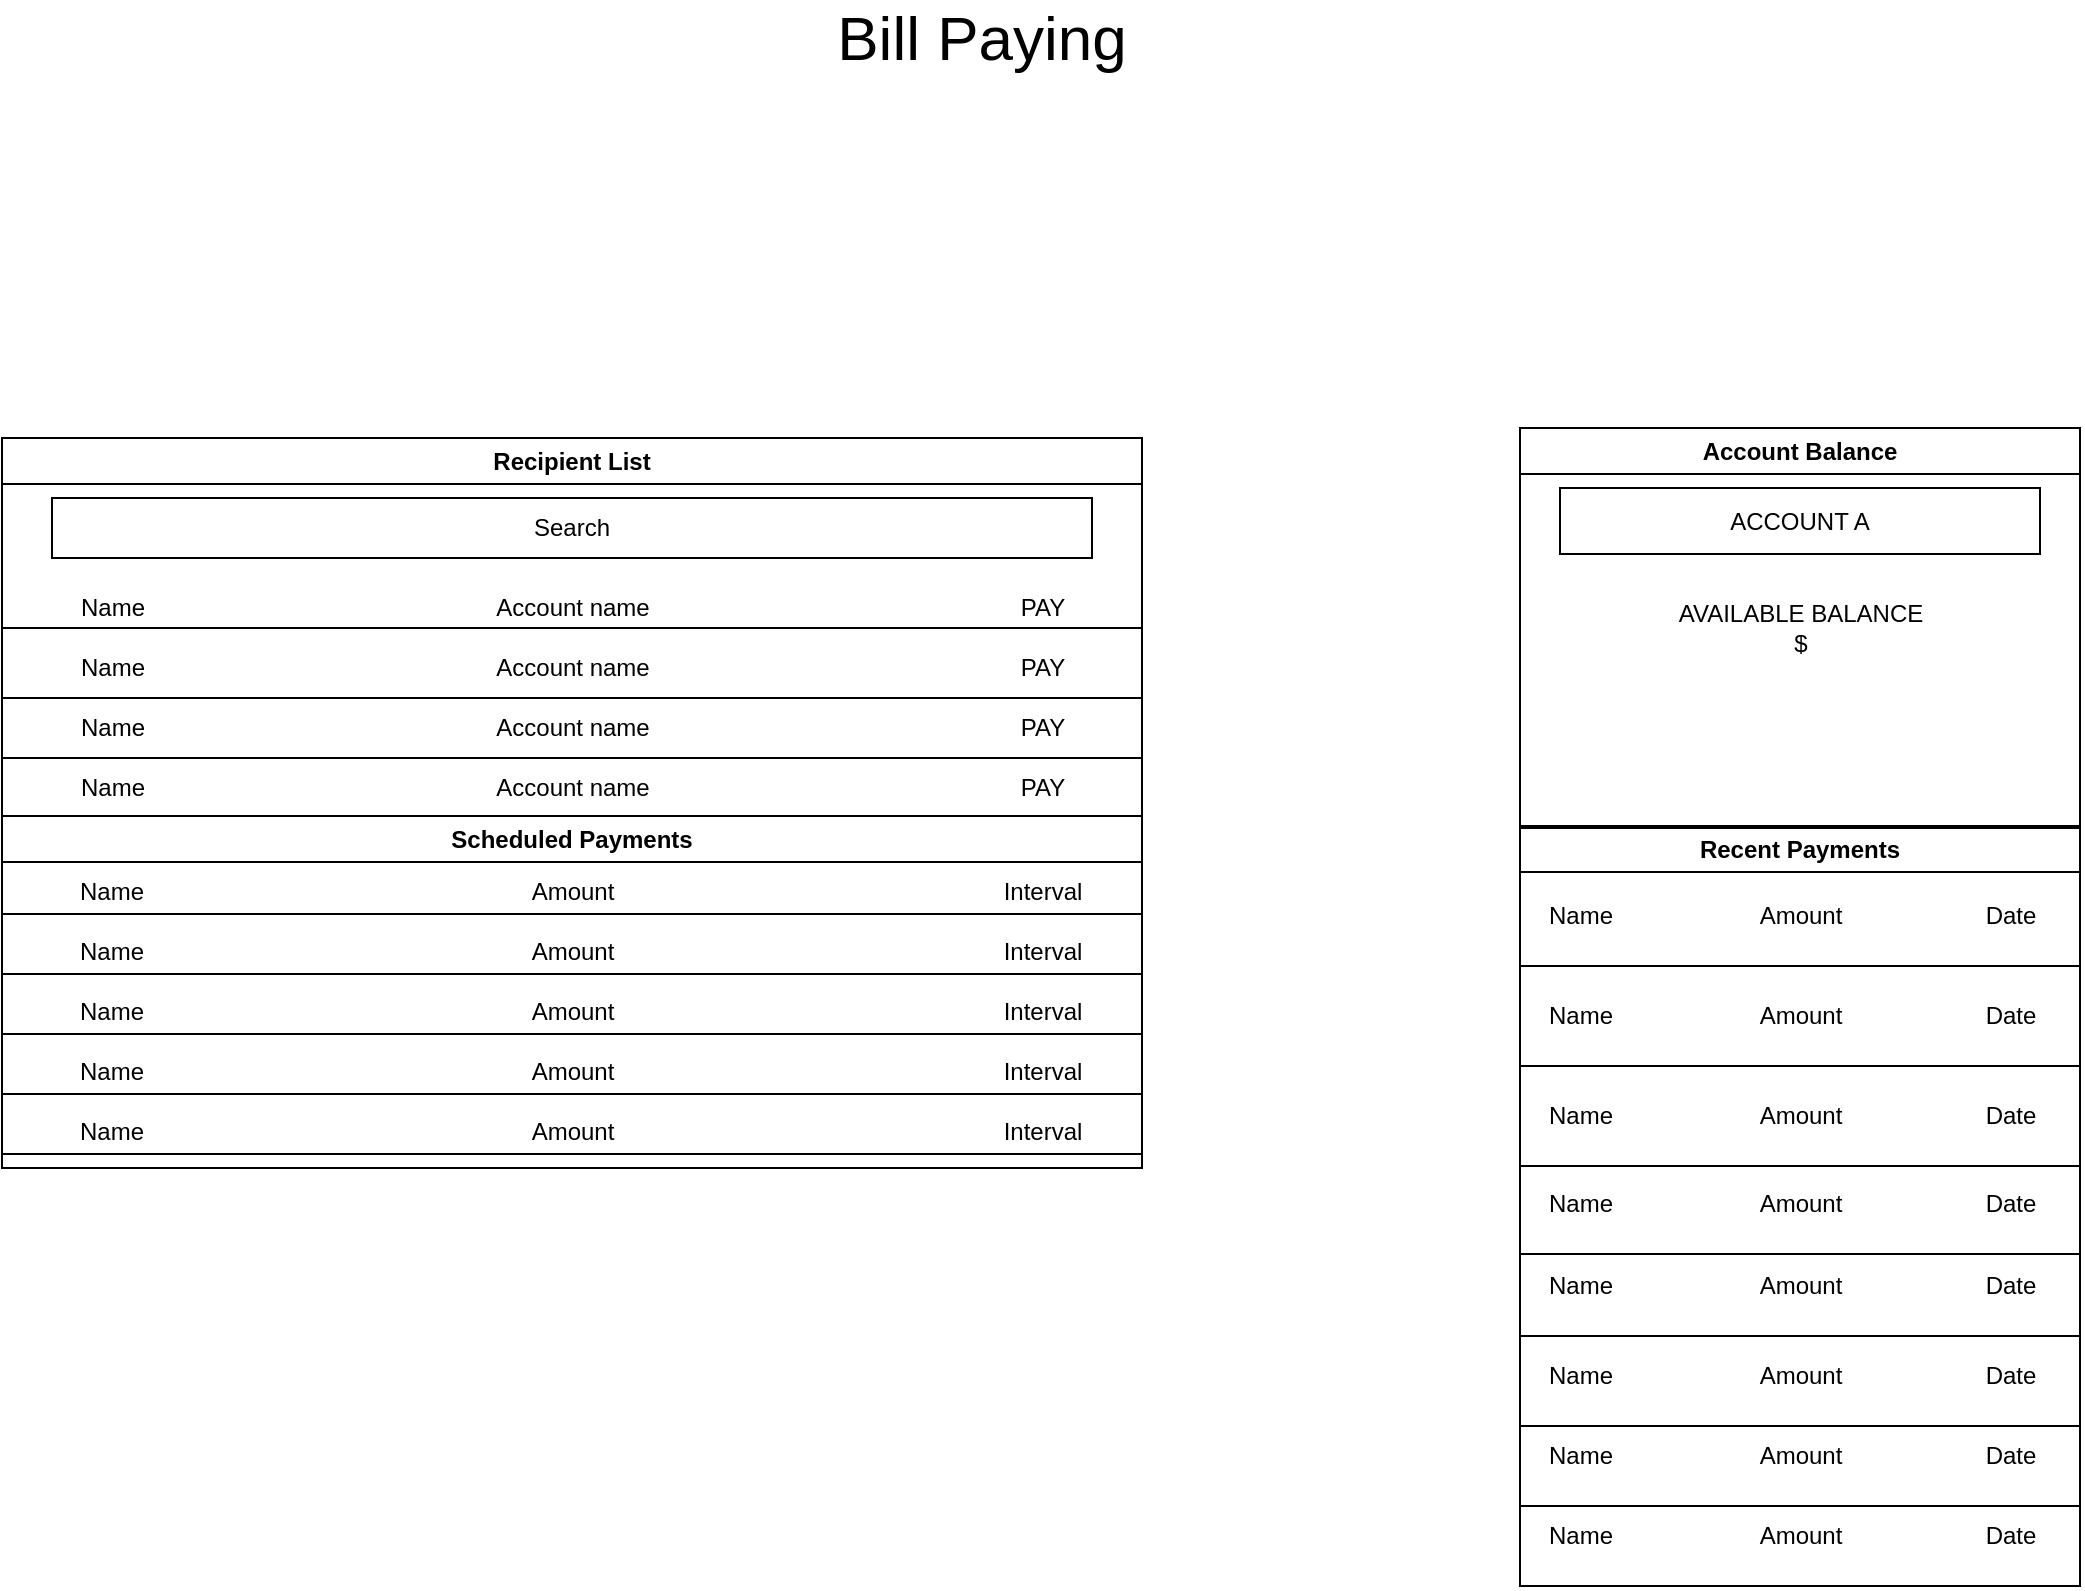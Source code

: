 <mxfile version="24.6.5" type="device">
  <diagram name="Page-1" id="UP-j4dT4G4uag2Q95mSZ">
    <mxGraphModel dx="2074" dy="1106" grid="1" gridSize="10" guides="1" tooltips="1" connect="1" arrows="1" fold="1" page="1" pageScale="1" pageWidth="1100" pageHeight="850" math="0" shadow="0">
      <root>
        <mxCell id="0" />
        <mxCell id="1" parent="0" />
        <mxCell id="sTcFPLHfSmXInMaUVxOe-12" value="Recent Payments" style="swimlane;whiteSpace=wrap;html=1;" vertex="1" parent="1">
          <mxGeometry x="819" y="469" width="280" height="380" as="geometry">
            <mxRectangle x="819" y="469" width="140" height="30" as="alternateBounds" />
          </mxGeometry>
        </mxCell>
        <mxCell id="sTcFPLHfSmXInMaUVxOe-13" value="Name" style="text;html=1;align=center;verticalAlign=middle;resizable=0;points=[];autosize=1;strokeColor=none;fillColor=none;" vertex="1" parent="sTcFPLHfSmXInMaUVxOe-12">
          <mxGeometry y="30" width="60" height="30" as="geometry" />
        </mxCell>
        <mxCell id="sTcFPLHfSmXInMaUVxOe-14" value="Amount" style="text;html=1;align=center;verticalAlign=middle;resizable=0;points=[];autosize=1;strokeColor=none;fillColor=none;" vertex="1" parent="sTcFPLHfSmXInMaUVxOe-12">
          <mxGeometry x="110" y="30" width="60" height="30" as="geometry" />
        </mxCell>
        <mxCell id="sTcFPLHfSmXInMaUVxOe-15" value="Date" style="text;html=1;align=center;verticalAlign=middle;resizable=0;points=[];autosize=1;strokeColor=none;fillColor=none;" vertex="1" parent="sTcFPLHfSmXInMaUVxOe-12">
          <mxGeometry x="220" y="30" width="50" height="30" as="geometry" />
        </mxCell>
        <mxCell id="sTcFPLHfSmXInMaUVxOe-16" value="" style="endArrow=none;html=1;rounded=0;" edge="1" parent="sTcFPLHfSmXInMaUVxOe-12">
          <mxGeometry width="50" height="50" relative="1" as="geometry">
            <mxPoint y="70" as="sourcePoint" />
            <mxPoint x="280" y="70" as="targetPoint" />
          </mxGeometry>
        </mxCell>
        <mxCell id="sTcFPLHfSmXInMaUVxOe-29" value="Name" style="text;html=1;align=center;verticalAlign=middle;resizable=0;points=[];autosize=1;strokeColor=none;fillColor=none;" vertex="1" parent="sTcFPLHfSmXInMaUVxOe-12">
          <mxGeometry y="80" width="60" height="30" as="geometry" />
        </mxCell>
        <mxCell id="sTcFPLHfSmXInMaUVxOe-30" value="Amount" style="text;html=1;align=center;verticalAlign=middle;resizable=0;points=[];autosize=1;strokeColor=none;fillColor=none;" vertex="1" parent="sTcFPLHfSmXInMaUVxOe-12">
          <mxGeometry x="110" y="80" width="60" height="30" as="geometry" />
        </mxCell>
        <mxCell id="sTcFPLHfSmXInMaUVxOe-31" value="Date" style="text;html=1;align=center;verticalAlign=middle;resizable=0;points=[];autosize=1;strokeColor=none;fillColor=none;" vertex="1" parent="sTcFPLHfSmXInMaUVxOe-12">
          <mxGeometry x="220" y="80" width="50" height="30" as="geometry" />
        </mxCell>
        <mxCell id="sTcFPLHfSmXInMaUVxOe-32" value="" style="endArrow=none;html=1;rounded=0;" edge="1" parent="sTcFPLHfSmXInMaUVxOe-12">
          <mxGeometry width="50" height="50" relative="1" as="geometry">
            <mxPoint y="120" as="sourcePoint" />
            <mxPoint x="280" y="120" as="targetPoint" />
          </mxGeometry>
        </mxCell>
        <mxCell id="sTcFPLHfSmXInMaUVxOe-33" value="Name" style="text;html=1;align=center;verticalAlign=middle;resizable=0;points=[];autosize=1;strokeColor=none;fillColor=none;" vertex="1" parent="sTcFPLHfSmXInMaUVxOe-12">
          <mxGeometry y="130" width="60" height="30" as="geometry" />
        </mxCell>
        <mxCell id="sTcFPLHfSmXInMaUVxOe-34" value="Amount" style="text;html=1;align=center;verticalAlign=middle;resizable=0;points=[];autosize=1;strokeColor=none;fillColor=none;" vertex="1" parent="sTcFPLHfSmXInMaUVxOe-12">
          <mxGeometry x="110" y="130" width="60" height="30" as="geometry" />
        </mxCell>
        <mxCell id="sTcFPLHfSmXInMaUVxOe-35" value="Date" style="text;html=1;align=center;verticalAlign=middle;resizable=0;points=[];autosize=1;strokeColor=none;fillColor=none;" vertex="1" parent="sTcFPLHfSmXInMaUVxOe-12">
          <mxGeometry x="220" y="130" width="50" height="30" as="geometry" />
        </mxCell>
        <mxCell id="sTcFPLHfSmXInMaUVxOe-36" value="" style="endArrow=none;html=1;rounded=0;" edge="1" parent="sTcFPLHfSmXInMaUVxOe-12">
          <mxGeometry width="50" height="50" relative="1" as="geometry">
            <mxPoint y="170" as="sourcePoint" />
            <mxPoint x="280" y="170" as="targetPoint" />
          </mxGeometry>
        </mxCell>
        <mxCell id="sTcFPLHfSmXInMaUVxOe-37" value="Name" style="text;html=1;align=center;verticalAlign=middle;resizable=0;points=[];autosize=1;strokeColor=none;fillColor=none;" vertex="1" parent="sTcFPLHfSmXInMaUVxOe-12">
          <mxGeometry y="174" width="60" height="30" as="geometry" />
        </mxCell>
        <mxCell id="sTcFPLHfSmXInMaUVxOe-38" value="Amount" style="text;html=1;align=center;verticalAlign=middle;resizable=0;points=[];autosize=1;strokeColor=none;fillColor=none;" vertex="1" parent="sTcFPLHfSmXInMaUVxOe-12">
          <mxGeometry x="110" y="174" width="60" height="30" as="geometry" />
        </mxCell>
        <mxCell id="sTcFPLHfSmXInMaUVxOe-39" value="Date" style="text;html=1;align=center;verticalAlign=middle;resizable=0;points=[];autosize=1;strokeColor=none;fillColor=none;" vertex="1" parent="sTcFPLHfSmXInMaUVxOe-12">
          <mxGeometry x="220" y="174" width="50" height="30" as="geometry" />
        </mxCell>
        <mxCell id="sTcFPLHfSmXInMaUVxOe-40" value="" style="endArrow=none;html=1;rounded=0;" edge="1" parent="sTcFPLHfSmXInMaUVxOe-12">
          <mxGeometry width="50" height="50" relative="1" as="geometry">
            <mxPoint y="214" as="sourcePoint" />
            <mxPoint x="280" y="214" as="targetPoint" />
          </mxGeometry>
        </mxCell>
        <mxCell id="sTcFPLHfSmXInMaUVxOe-41" value="Name" style="text;html=1;align=center;verticalAlign=middle;resizable=0;points=[];autosize=1;strokeColor=none;fillColor=none;" vertex="1" parent="sTcFPLHfSmXInMaUVxOe-12">
          <mxGeometry y="215" width="60" height="30" as="geometry" />
        </mxCell>
        <mxCell id="sTcFPLHfSmXInMaUVxOe-42" value="Amount" style="text;html=1;align=center;verticalAlign=middle;resizable=0;points=[];autosize=1;strokeColor=none;fillColor=none;" vertex="1" parent="sTcFPLHfSmXInMaUVxOe-12">
          <mxGeometry x="110" y="215" width="60" height="30" as="geometry" />
        </mxCell>
        <mxCell id="sTcFPLHfSmXInMaUVxOe-43" value="Date" style="text;html=1;align=center;verticalAlign=middle;resizable=0;points=[];autosize=1;strokeColor=none;fillColor=none;" vertex="1" parent="sTcFPLHfSmXInMaUVxOe-12">
          <mxGeometry x="220" y="215" width="50" height="30" as="geometry" />
        </mxCell>
        <mxCell id="sTcFPLHfSmXInMaUVxOe-44" value="" style="endArrow=none;html=1;rounded=0;" edge="1" parent="sTcFPLHfSmXInMaUVxOe-12">
          <mxGeometry width="50" height="50" relative="1" as="geometry">
            <mxPoint y="255" as="sourcePoint" />
            <mxPoint x="280" y="255" as="targetPoint" />
          </mxGeometry>
        </mxCell>
        <mxCell id="sTcFPLHfSmXInMaUVxOe-45" value="Name" style="text;html=1;align=center;verticalAlign=middle;resizable=0;points=[];autosize=1;strokeColor=none;fillColor=none;" vertex="1" parent="sTcFPLHfSmXInMaUVxOe-12">
          <mxGeometry y="260" width="60" height="30" as="geometry" />
        </mxCell>
        <mxCell id="sTcFPLHfSmXInMaUVxOe-46" value="Amount" style="text;html=1;align=center;verticalAlign=middle;resizable=0;points=[];autosize=1;strokeColor=none;fillColor=none;" vertex="1" parent="sTcFPLHfSmXInMaUVxOe-12">
          <mxGeometry x="110" y="260" width="60" height="30" as="geometry" />
        </mxCell>
        <mxCell id="sTcFPLHfSmXInMaUVxOe-47" value="Date" style="text;html=1;align=center;verticalAlign=middle;resizable=0;points=[];autosize=1;strokeColor=none;fillColor=none;" vertex="1" parent="sTcFPLHfSmXInMaUVxOe-12">
          <mxGeometry x="220" y="260" width="50" height="30" as="geometry" />
        </mxCell>
        <mxCell id="sTcFPLHfSmXInMaUVxOe-48" value="" style="endArrow=none;html=1;rounded=0;" edge="1" parent="sTcFPLHfSmXInMaUVxOe-12">
          <mxGeometry width="50" height="50" relative="1" as="geometry">
            <mxPoint y="300" as="sourcePoint" />
            <mxPoint x="280" y="300" as="targetPoint" />
          </mxGeometry>
        </mxCell>
        <mxCell id="sTcFPLHfSmXInMaUVxOe-49" value="Name" style="text;html=1;align=center;verticalAlign=middle;resizable=0;points=[];autosize=1;strokeColor=none;fillColor=none;" vertex="1" parent="sTcFPLHfSmXInMaUVxOe-12">
          <mxGeometry y="300" width="60" height="30" as="geometry" />
        </mxCell>
        <mxCell id="sTcFPLHfSmXInMaUVxOe-50" value="Amount" style="text;html=1;align=center;verticalAlign=middle;resizable=0;points=[];autosize=1;strokeColor=none;fillColor=none;" vertex="1" parent="sTcFPLHfSmXInMaUVxOe-12">
          <mxGeometry x="110" y="300" width="60" height="30" as="geometry" />
        </mxCell>
        <mxCell id="sTcFPLHfSmXInMaUVxOe-51" value="Date" style="text;html=1;align=center;verticalAlign=middle;resizable=0;points=[];autosize=1;strokeColor=none;fillColor=none;" vertex="1" parent="sTcFPLHfSmXInMaUVxOe-12">
          <mxGeometry x="220" y="300" width="50" height="30" as="geometry" />
        </mxCell>
        <mxCell id="sTcFPLHfSmXInMaUVxOe-52" value="" style="endArrow=none;html=1;rounded=0;" edge="1" parent="sTcFPLHfSmXInMaUVxOe-12">
          <mxGeometry width="50" height="50" relative="1" as="geometry">
            <mxPoint y="340" as="sourcePoint" />
            <mxPoint x="280" y="340" as="targetPoint" />
          </mxGeometry>
        </mxCell>
        <mxCell id="sTcFPLHfSmXInMaUVxOe-53" value="Name" style="text;html=1;align=center;verticalAlign=middle;resizable=0;points=[];autosize=1;strokeColor=none;fillColor=none;" vertex="1" parent="sTcFPLHfSmXInMaUVxOe-12">
          <mxGeometry y="340" width="60" height="30" as="geometry" />
        </mxCell>
        <mxCell id="sTcFPLHfSmXInMaUVxOe-54" value="Amount" style="text;html=1;align=center;verticalAlign=middle;resizable=0;points=[];autosize=1;strokeColor=none;fillColor=none;" vertex="1" parent="sTcFPLHfSmXInMaUVxOe-12">
          <mxGeometry x="110" y="340" width="60" height="30" as="geometry" />
        </mxCell>
        <mxCell id="sTcFPLHfSmXInMaUVxOe-55" value="Date" style="text;html=1;align=center;verticalAlign=middle;resizable=0;points=[];autosize=1;strokeColor=none;fillColor=none;" vertex="1" parent="sTcFPLHfSmXInMaUVxOe-12">
          <mxGeometry x="220" y="340" width="50" height="30" as="geometry" />
        </mxCell>
        <mxCell id="sTcFPLHfSmXInMaUVxOe-56" value="" style="endArrow=none;html=1;rounded=0;" edge="1" parent="sTcFPLHfSmXInMaUVxOe-12">
          <mxGeometry width="50" height="50" relative="1" as="geometry">
            <mxPoint y="380" as="sourcePoint" />
            <mxPoint x="280" y="380" as="targetPoint" />
          </mxGeometry>
        </mxCell>
        <mxCell id="sTcFPLHfSmXInMaUVxOe-57" value="Account Balance" style="swimlane;whiteSpace=wrap;html=1;" vertex="1" parent="1">
          <mxGeometry x="819" y="270" width="280" height="200" as="geometry" />
        </mxCell>
        <mxCell id="sTcFPLHfSmXInMaUVxOe-59" value="AVAILABLE BALANCE&lt;br&gt;$" style="text;html=1;align=center;verticalAlign=middle;resizable=0;points=[];autosize=1;strokeColor=none;fillColor=none;" vertex="1" parent="sTcFPLHfSmXInMaUVxOe-57">
          <mxGeometry x="65" y="80" width="150" height="40" as="geometry" />
        </mxCell>
        <mxCell id="sTcFPLHfSmXInMaUVxOe-81" value="ACCOUNT A" style="rounded=0;whiteSpace=wrap;html=1;" vertex="1" parent="sTcFPLHfSmXInMaUVxOe-57">
          <mxGeometry x="20" y="30" width="240" height="33" as="geometry" />
        </mxCell>
        <mxCell id="sTcFPLHfSmXInMaUVxOe-60" value="Recipient List" style="swimlane;whiteSpace=wrap;html=1;" vertex="1" parent="1">
          <mxGeometry x="60" y="275" width="570" height="190" as="geometry">
            <mxRectangle x="50" y="270" width="110" height="30" as="alternateBounds" />
          </mxGeometry>
        </mxCell>
        <mxCell id="sTcFPLHfSmXInMaUVxOe-61" value="Search" style="whiteSpace=wrap;html=1;" vertex="1" parent="sTcFPLHfSmXInMaUVxOe-60">
          <mxGeometry x="25" y="30" width="520" height="30" as="geometry" />
        </mxCell>
        <mxCell id="sTcFPLHfSmXInMaUVxOe-62" value="Name" style="text;html=1;align=center;verticalAlign=middle;resizable=0;points=[];autosize=1;strokeColor=none;fillColor=none;" vertex="1" parent="sTcFPLHfSmXInMaUVxOe-60">
          <mxGeometry x="25" y="70" width="60" height="30" as="geometry" />
        </mxCell>
        <mxCell id="sTcFPLHfSmXInMaUVxOe-64" value="PAY" style="text;html=1;align=center;verticalAlign=middle;resizable=0;points=[];autosize=1;strokeColor=none;fillColor=none;" vertex="1" parent="sTcFPLHfSmXInMaUVxOe-60">
          <mxGeometry x="495" y="70" width="50" height="30" as="geometry" />
        </mxCell>
        <mxCell id="sTcFPLHfSmXInMaUVxOe-63" value="Account name" style="text;html=1;align=center;verticalAlign=middle;resizable=0;points=[];autosize=1;strokeColor=none;fillColor=none;" vertex="1" parent="sTcFPLHfSmXInMaUVxOe-60">
          <mxGeometry x="235" y="70" width="100" height="30" as="geometry" />
        </mxCell>
        <mxCell id="sTcFPLHfSmXInMaUVxOe-66" value="Name" style="text;html=1;align=center;verticalAlign=middle;resizable=0;points=[];autosize=1;strokeColor=none;fillColor=none;" vertex="1" parent="sTcFPLHfSmXInMaUVxOe-60">
          <mxGeometry x="25" y="100" width="60" height="30" as="geometry" />
        </mxCell>
        <mxCell id="sTcFPLHfSmXInMaUVxOe-67" value="PAY" style="text;html=1;align=center;verticalAlign=middle;resizable=0;points=[];autosize=1;strokeColor=none;fillColor=none;" vertex="1" parent="sTcFPLHfSmXInMaUVxOe-60">
          <mxGeometry x="495" y="100" width="50" height="30" as="geometry" />
        </mxCell>
        <mxCell id="sTcFPLHfSmXInMaUVxOe-68" value="Account name" style="text;html=1;align=center;verticalAlign=middle;resizable=0;points=[];autosize=1;strokeColor=none;fillColor=none;" vertex="1" parent="sTcFPLHfSmXInMaUVxOe-60">
          <mxGeometry x="235" y="100" width="100" height="30" as="geometry" />
        </mxCell>
        <mxCell id="sTcFPLHfSmXInMaUVxOe-69" value="" style="endArrow=none;html=1;rounded=0;exitX=0;exitY=0.5;exitDx=0;exitDy=0;entryX=1;entryY=0.5;entryDx=0;entryDy=0;" edge="1" parent="sTcFPLHfSmXInMaUVxOe-60">
          <mxGeometry width="50" height="50" relative="1" as="geometry">
            <mxPoint y="130" as="sourcePoint" />
            <mxPoint x="570" y="130" as="targetPoint" />
          </mxGeometry>
        </mxCell>
        <mxCell id="sTcFPLHfSmXInMaUVxOe-70" value="Name" style="text;html=1;align=center;verticalAlign=middle;resizable=0;points=[];autosize=1;strokeColor=none;fillColor=none;" vertex="1" parent="sTcFPLHfSmXInMaUVxOe-60">
          <mxGeometry x="25" y="130" width="60" height="30" as="geometry" />
        </mxCell>
        <mxCell id="sTcFPLHfSmXInMaUVxOe-71" value="PAY" style="text;html=1;align=center;verticalAlign=middle;resizable=0;points=[];autosize=1;strokeColor=none;fillColor=none;" vertex="1" parent="sTcFPLHfSmXInMaUVxOe-60">
          <mxGeometry x="495" y="130" width="50" height="30" as="geometry" />
        </mxCell>
        <mxCell id="sTcFPLHfSmXInMaUVxOe-72" value="Account name" style="text;html=1;align=center;verticalAlign=middle;resizable=0;points=[];autosize=1;strokeColor=none;fillColor=none;" vertex="1" parent="sTcFPLHfSmXInMaUVxOe-60">
          <mxGeometry x="235" y="130" width="100" height="30" as="geometry" />
        </mxCell>
        <mxCell id="sTcFPLHfSmXInMaUVxOe-73" value="" style="endArrow=none;html=1;rounded=0;exitX=0;exitY=0.5;exitDx=0;exitDy=0;entryX=1;entryY=0.5;entryDx=0;entryDy=0;" edge="1" parent="sTcFPLHfSmXInMaUVxOe-60">
          <mxGeometry width="50" height="50" relative="1" as="geometry">
            <mxPoint y="160" as="sourcePoint" />
            <mxPoint x="570" y="160" as="targetPoint" />
          </mxGeometry>
        </mxCell>
        <mxCell id="sTcFPLHfSmXInMaUVxOe-74" value="Name" style="text;html=1;align=center;verticalAlign=middle;resizable=0;points=[];autosize=1;strokeColor=none;fillColor=none;" vertex="1" parent="sTcFPLHfSmXInMaUVxOe-60">
          <mxGeometry x="25" y="160" width="60" height="30" as="geometry" />
        </mxCell>
        <mxCell id="sTcFPLHfSmXInMaUVxOe-75" value="PAY" style="text;html=1;align=center;verticalAlign=middle;resizable=0;points=[];autosize=1;strokeColor=none;fillColor=none;" vertex="1" parent="sTcFPLHfSmXInMaUVxOe-60">
          <mxGeometry x="495" y="160" width="50" height="30" as="geometry" />
        </mxCell>
        <mxCell id="sTcFPLHfSmXInMaUVxOe-76" value="Account name" style="text;html=1;align=center;verticalAlign=middle;resizable=0;points=[];autosize=1;strokeColor=none;fillColor=none;" vertex="1" parent="sTcFPLHfSmXInMaUVxOe-60">
          <mxGeometry x="235" y="160" width="100" height="30" as="geometry" />
        </mxCell>
        <mxCell id="sTcFPLHfSmXInMaUVxOe-77" value="" style="endArrow=none;html=1;rounded=0;exitX=0;exitY=0.5;exitDx=0;exitDy=0;entryX=1;entryY=0.5;entryDx=0;entryDy=0;" edge="1" parent="sTcFPLHfSmXInMaUVxOe-60">
          <mxGeometry width="50" height="50" relative="1" as="geometry">
            <mxPoint y="190" as="sourcePoint" />
            <mxPoint x="570" y="190" as="targetPoint" />
          </mxGeometry>
        </mxCell>
        <mxCell id="sTcFPLHfSmXInMaUVxOe-65" value="" style="endArrow=none;html=1;rounded=0;exitX=0;exitY=0.5;exitDx=0;exitDy=0;entryX=1;entryY=0.5;entryDx=0;entryDy=0;" edge="1" parent="1" source="sTcFPLHfSmXInMaUVxOe-60" target="sTcFPLHfSmXInMaUVxOe-60">
          <mxGeometry width="50" height="50" relative="1" as="geometry">
            <mxPoint x="520" y="450" as="sourcePoint" />
            <mxPoint x="570" y="400" as="targetPoint" />
          </mxGeometry>
        </mxCell>
        <mxCell id="sTcFPLHfSmXInMaUVxOe-78" value="Scheduled Payments" style="swimlane;whiteSpace=wrap;html=1;" vertex="1" parent="1">
          <mxGeometry x="60" y="464" width="570" height="176" as="geometry" />
        </mxCell>
        <mxCell id="sTcFPLHfSmXInMaUVxOe-82" value="Name" style="text;html=1;align=center;verticalAlign=middle;whiteSpace=wrap;rounded=0;" vertex="1" parent="sTcFPLHfSmXInMaUVxOe-78">
          <mxGeometry x="25" y="23" width="60" height="30" as="geometry" />
        </mxCell>
        <mxCell id="sTcFPLHfSmXInMaUVxOe-83" value="Amount" style="text;html=1;align=center;verticalAlign=middle;resizable=0;points=[];autosize=1;strokeColor=none;fillColor=none;" vertex="1" parent="sTcFPLHfSmXInMaUVxOe-78">
          <mxGeometry x="255" y="23" width="60" height="30" as="geometry" />
        </mxCell>
        <mxCell id="sTcFPLHfSmXInMaUVxOe-84" value="Interval" style="text;html=1;align=center;verticalAlign=middle;resizable=0;points=[];autosize=1;strokeColor=none;fillColor=none;" vertex="1" parent="sTcFPLHfSmXInMaUVxOe-78">
          <mxGeometry x="490" y="23" width="60" height="30" as="geometry" />
        </mxCell>
        <mxCell id="sTcFPLHfSmXInMaUVxOe-85" value="" style="endArrow=none;html=1;rounded=0;exitX=0;exitY=0.5;exitDx=0;exitDy=0;entryX=1;entryY=0.5;entryDx=0;entryDy=0;" edge="1" parent="sTcFPLHfSmXInMaUVxOe-78">
          <mxGeometry width="50" height="50" relative="1" as="geometry">
            <mxPoint y="49" as="sourcePoint" />
            <mxPoint x="570" y="49" as="targetPoint" />
          </mxGeometry>
        </mxCell>
        <mxCell id="sTcFPLHfSmXInMaUVxOe-86" value="Name" style="text;html=1;align=center;verticalAlign=middle;whiteSpace=wrap;rounded=0;" vertex="1" parent="sTcFPLHfSmXInMaUVxOe-78">
          <mxGeometry x="25" y="53" width="60" height="30" as="geometry" />
        </mxCell>
        <mxCell id="sTcFPLHfSmXInMaUVxOe-87" value="Amount" style="text;html=1;align=center;verticalAlign=middle;resizable=0;points=[];autosize=1;strokeColor=none;fillColor=none;" vertex="1" parent="sTcFPLHfSmXInMaUVxOe-78">
          <mxGeometry x="255" y="53" width="60" height="30" as="geometry" />
        </mxCell>
        <mxCell id="sTcFPLHfSmXInMaUVxOe-88" value="Interval" style="text;html=1;align=center;verticalAlign=middle;resizable=0;points=[];autosize=1;strokeColor=none;fillColor=none;" vertex="1" parent="sTcFPLHfSmXInMaUVxOe-78">
          <mxGeometry x="490" y="53" width="60" height="30" as="geometry" />
        </mxCell>
        <mxCell id="sTcFPLHfSmXInMaUVxOe-89" value="" style="endArrow=none;html=1;rounded=0;exitX=0;exitY=0.5;exitDx=0;exitDy=0;entryX=1;entryY=0.5;entryDx=0;entryDy=0;" edge="1" parent="sTcFPLHfSmXInMaUVxOe-78">
          <mxGeometry width="50" height="50" relative="1" as="geometry">
            <mxPoint y="79" as="sourcePoint" />
            <mxPoint x="570" y="79" as="targetPoint" />
          </mxGeometry>
        </mxCell>
        <mxCell id="sTcFPLHfSmXInMaUVxOe-90" value="Name" style="text;html=1;align=center;verticalAlign=middle;whiteSpace=wrap;rounded=0;" vertex="1" parent="sTcFPLHfSmXInMaUVxOe-78">
          <mxGeometry x="25" y="83" width="60" height="30" as="geometry" />
        </mxCell>
        <mxCell id="sTcFPLHfSmXInMaUVxOe-91" value="Amount" style="text;html=1;align=center;verticalAlign=middle;resizable=0;points=[];autosize=1;strokeColor=none;fillColor=none;" vertex="1" parent="sTcFPLHfSmXInMaUVxOe-78">
          <mxGeometry x="255" y="83" width="60" height="30" as="geometry" />
        </mxCell>
        <mxCell id="sTcFPLHfSmXInMaUVxOe-92" value="Interval" style="text;html=1;align=center;verticalAlign=middle;resizable=0;points=[];autosize=1;strokeColor=none;fillColor=none;" vertex="1" parent="sTcFPLHfSmXInMaUVxOe-78">
          <mxGeometry x="490" y="83" width="60" height="30" as="geometry" />
        </mxCell>
        <mxCell id="sTcFPLHfSmXInMaUVxOe-93" value="" style="endArrow=none;html=1;rounded=0;exitX=0;exitY=0.5;exitDx=0;exitDy=0;entryX=1;entryY=0.5;entryDx=0;entryDy=0;" edge="1" parent="sTcFPLHfSmXInMaUVxOe-78">
          <mxGeometry width="50" height="50" relative="1" as="geometry">
            <mxPoint y="109" as="sourcePoint" />
            <mxPoint x="570" y="109" as="targetPoint" />
          </mxGeometry>
        </mxCell>
        <mxCell id="sTcFPLHfSmXInMaUVxOe-94" value="Name" style="text;html=1;align=center;verticalAlign=middle;whiteSpace=wrap;rounded=0;" vertex="1" parent="sTcFPLHfSmXInMaUVxOe-78">
          <mxGeometry x="25" y="113" width="60" height="30" as="geometry" />
        </mxCell>
        <mxCell id="sTcFPLHfSmXInMaUVxOe-95" value="Amount" style="text;html=1;align=center;verticalAlign=middle;resizable=0;points=[];autosize=1;strokeColor=none;fillColor=none;" vertex="1" parent="sTcFPLHfSmXInMaUVxOe-78">
          <mxGeometry x="255" y="113" width="60" height="30" as="geometry" />
        </mxCell>
        <mxCell id="sTcFPLHfSmXInMaUVxOe-96" value="Interval" style="text;html=1;align=center;verticalAlign=middle;resizable=0;points=[];autosize=1;strokeColor=none;fillColor=none;" vertex="1" parent="sTcFPLHfSmXInMaUVxOe-78">
          <mxGeometry x="490" y="113" width="60" height="30" as="geometry" />
        </mxCell>
        <mxCell id="sTcFPLHfSmXInMaUVxOe-97" value="" style="endArrow=none;html=1;rounded=0;exitX=0;exitY=0.5;exitDx=0;exitDy=0;entryX=1;entryY=0.5;entryDx=0;entryDy=0;" edge="1" parent="sTcFPLHfSmXInMaUVxOe-78">
          <mxGeometry width="50" height="50" relative="1" as="geometry">
            <mxPoint y="139" as="sourcePoint" />
            <mxPoint x="570" y="139" as="targetPoint" />
          </mxGeometry>
        </mxCell>
        <mxCell id="sTcFPLHfSmXInMaUVxOe-98" value="Name" style="text;html=1;align=center;verticalAlign=middle;whiteSpace=wrap;rounded=0;" vertex="1" parent="sTcFPLHfSmXInMaUVxOe-78">
          <mxGeometry x="25" y="143" width="60" height="30" as="geometry" />
        </mxCell>
        <mxCell id="sTcFPLHfSmXInMaUVxOe-99" value="Amount" style="text;html=1;align=center;verticalAlign=middle;resizable=0;points=[];autosize=1;strokeColor=none;fillColor=none;" vertex="1" parent="sTcFPLHfSmXInMaUVxOe-78">
          <mxGeometry x="255" y="143" width="60" height="30" as="geometry" />
        </mxCell>
        <mxCell id="sTcFPLHfSmXInMaUVxOe-100" value="Interval" style="text;html=1;align=center;verticalAlign=middle;resizable=0;points=[];autosize=1;strokeColor=none;fillColor=none;" vertex="1" parent="sTcFPLHfSmXInMaUVxOe-78">
          <mxGeometry x="490" y="143" width="60" height="30" as="geometry" />
        </mxCell>
        <mxCell id="sTcFPLHfSmXInMaUVxOe-101" value="" style="endArrow=none;html=1;rounded=0;exitX=0;exitY=0.5;exitDx=0;exitDy=0;entryX=1;entryY=0.5;entryDx=0;entryDy=0;" edge="1" parent="sTcFPLHfSmXInMaUVxOe-78">
          <mxGeometry width="50" height="50" relative="1" as="geometry">
            <mxPoint y="169" as="sourcePoint" />
            <mxPoint x="570" y="169" as="targetPoint" />
          </mxGeometry>
        </mxCell>
        <mxCell id="sTcFPLHfSmXInMaUVxOe-102" value="&lt;font style=&quot;font-size: 31px;&quot;&gt;Bill Paying&lt;/font&gt;" style="text;html=1;align=center;verticalAlign=middle;whiteSpace=wrap;rounded=0;" vertex="1" parent="1">
          <mxGeometry x="470" y="60" width="160" height="30" as="geometry" />
        </mxCell>
      </root>
    </mxGraphModel>
  </diagram>
</mxfile>
